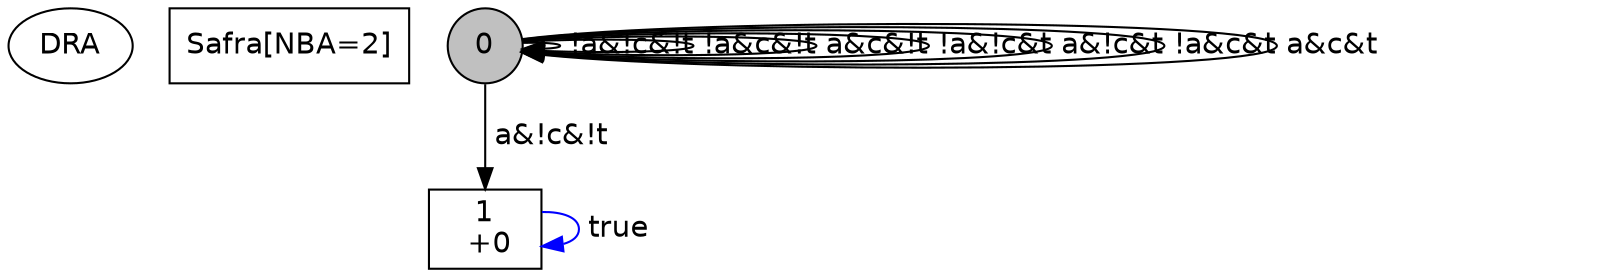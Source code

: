 digraph DRA {
 node [fontname=Helvetica]
 edge [constraints=false, fontname=Helvetica]
"type" [shape=ellipse, label="DRA"]
"comment" [shape=box, label="Safra[NBA=2]"]
"0" [label= "0", shape=circle, style=filled, color=black, fillcolor=grey]
"0" -> "0" [label=" !a&!c&!t"]
"0" -> "1" [label=" a&!c&!t"]
"0" -> "0" [label=" !a&c&!t"]
"0" -> "0" [label=" a&c&!t"]
"0" -> "0" [label=" !a&!c&t"]
"0" -> "0" [label=" a&!c&t"]
"0" -> "0" [label=" !a&c&t"]
"0" -> "0" [label=" a&c&t"]
"1" [label= "1\n +0", shape=box]
"1" -> "1" [label=" true", color=blue]
}
